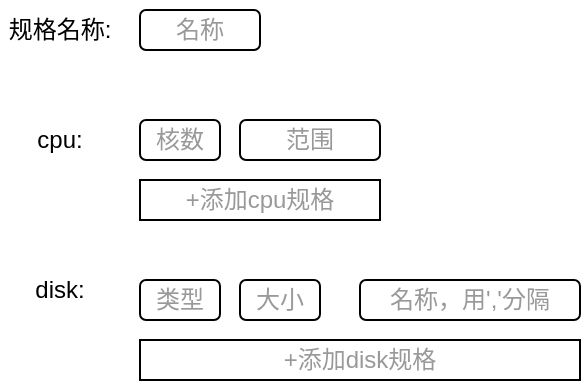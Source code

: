 <mxfile version="21.6.8" type="github">
  <diagram name="第 1 页" id="zhBF9TMe9wGpLtexL3rU">
    <mxGraphModel dx="253" dy="166" grid="1" gridSize="10" guides="1" tooltips="1" connect="1" arrows="1" fold="1" page="1" pageScale="1" pageWidth="827" pageHeight="1169" math="0" shadow="0">
      <root>
        <mxCell id="0" />
        <mxCell id="1" parent="0" />
        <mxCell id="tmSFCz0zvi3VENnEucYj-1" value="&lt;font color=&quot;#999999&quot;&gt;核数&lt;/font&gt;" style="rounded=1;whiteSpace=wrap;html=1;" vertex="1" parent="1">
          <mxGeometry x="210" y="110" width="40" height="20" as="geometry" />
        </mxCell>
        <mxCell id="tmSFCz0zvi3VENnEucYj-2" value="cpu:" style="text;html=1;strokeColor=none;fillColor=none;align=center;verticalAlign=middle;whiteSpace=wrap;rounded=0;" vertex="1" parent="1">
          <mxGeometry x="140" y="105" width="60" height="30" as="geometry" />
        </mxCell>
        <mxCell id="tmSFCz0zvi3VENnEucYj-4" value="&lt;font color=&quot;#999999&quot;&gt;范围&lt;/font&gt;" style="rounded=1;whiteSpace=wrap;html=1;" vertex="1" parent="1">
          <mxGeometry x="260" y="110" width="70" height="20" as="geometry" />
        </mxCell>
        <mxCell id="tmSFCz0zvi3VENnEucYj-5" value="&lt;font color=&quot;#999999&quot;&gt;+添加cpu规格&lt;/font&gt;" style="rounded=0;whiteSpace=wrap;html=1;" vertex="1" parent="1">
          <mxGeometry x="210" y="140" width="120" height="20" as="geometry" />
        </mxCell>
        <mxCell id="tmSFCz0zvi3VENnEucYj-6" value="disk:" style="text;html=1;strokeColor=none;fillColor=none;align=center;verticalAlign=middle;whiteSpace=wrap;rounded=0;" vertex="1" parent="1">
          <mxGeometry x="140" y="180" width="60" height="30" as="geometry" />
        </mxCell>
        <mxCell id="tmSFCz0zvi3VENnEucYj-7" value="&lt;font color=&quot;#999999&quot;&gt;类型&lt;/font&gt;" style="rounded=1;whiteSpace=wrap;html=1;" vertex="1" parent="1">
          <mxGeometry x="210" y="190" width="40" height="20" as="geometry" />
        </mxCell>
        <mxCell id="tmSFCz0zvi3VENnEucYj-8" value="&lt;font color=&quot;#999999&quot;&gt;大小&lt;/font&gt;" style="rounded=1;whiteSpace=wrap;html=1;" vertex="1" parent="1">
          <mxGeometry x="260" y="190" width="40" height="20" as="geometry" />
        </mxCell>
        <mxCell id="tmSFCz0zvi3VENnEucYj-9" value="&lt;font color=&quot;#999999&quot;&gt;名称，用&#39;,&#39;分隔&lt;/font&gt;" style="rounded=1;whiteSpace=wrap;html=1;" vertex="1" parent="1">
          <mxGeometry x="320" y="190" width="110" height="20" as="geometry" />
        </mxCell>
        <mxCell id="tmSFCz0zvi3VENnEucYj-10" value="&lt;font color=&quot;#999999&quot;&gt;+添加disk规格&lt;/font&gt;" style="rounded=0;whiteSpace=wrap;html=1;" vertex="1" parent="1">
          <mxGeometry x="210" y="220" width="220" height="20" as="geometry" />
        </mxCell>
        <mxCell id="tmSFCz0zvi3VENnEucYj-11" value="规格名称:" style="text;html=1;strokeColor=none;fillColor=none;align=center;verticalAlign=middle;whiteSpace=wrap;rounded=0;" vertex="1" parent="1">
          <mxGeometry x="140" y="50" width="60" height="30" as="geometry" />
        </mxCell>
        <mxCell id="tmSFCz0zvi3VENnEucYj-12" value="&lt;font color=&quot;#999999&quot;&gt;名称&lt;/font&gt;" style="rounded=1;whiteSpace=wrap;html=1;" vertex="1" parent="1">
          <mxGeometry x="210" y="55" width="60" height="20" as="geometry" />
        </mxCell>
      </root>
    </mxGraphModel>
  </diagram>
</mxfile>
